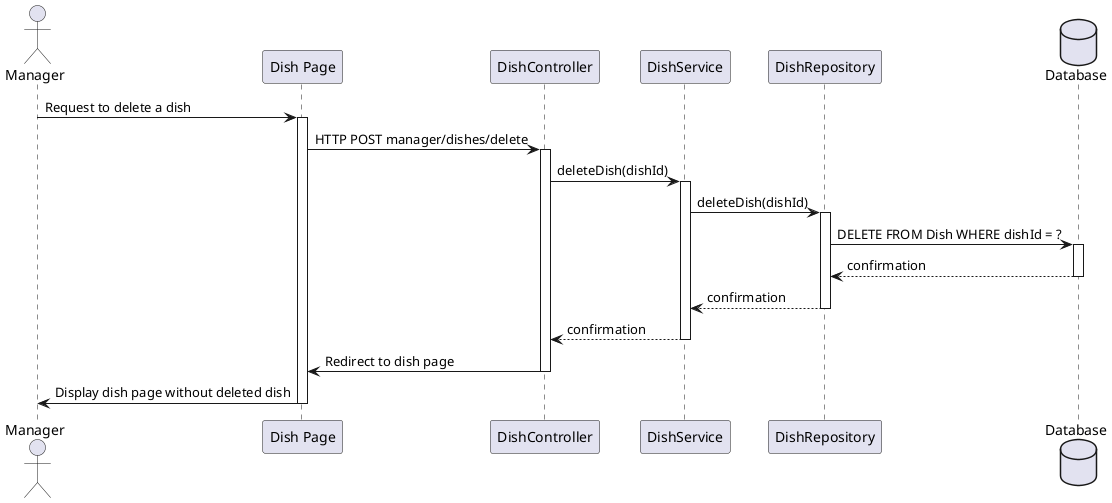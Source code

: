 @startuml

actor Manager
participant "Dish Page" as DishPage
participant "DishController" as Dish
participant "DishService" as DishService
participant "DishRepository" as DishRepository
database "Database" as Database

'delete dish
Manager -> DishPage: Request to delete a dish
activate DishPage
DishPage -> Dish: HTTP POST manager/dishes/delete
activate Dish
Dish -> DishService: deleteDish(dishId)
activate DishService
DishService -> DishRepository: deleteDish(dishId)
activate DishRepository
DishRepository -> Database: DELETE FROM Dish WHERE dishId = ?
activate Database
Database --> DishRepository: confirmation
deactivate Database
DishRepository --> DishService: confirmation
deactivate DishRepository
DishService --> Dish: confirmation
deactivate DishService
Dish -> DishPage: Redirect to dish page
deactivate Dish
DishPage -> Manager: Display dish page without deleted dish
deactivate DishPage


@enduml